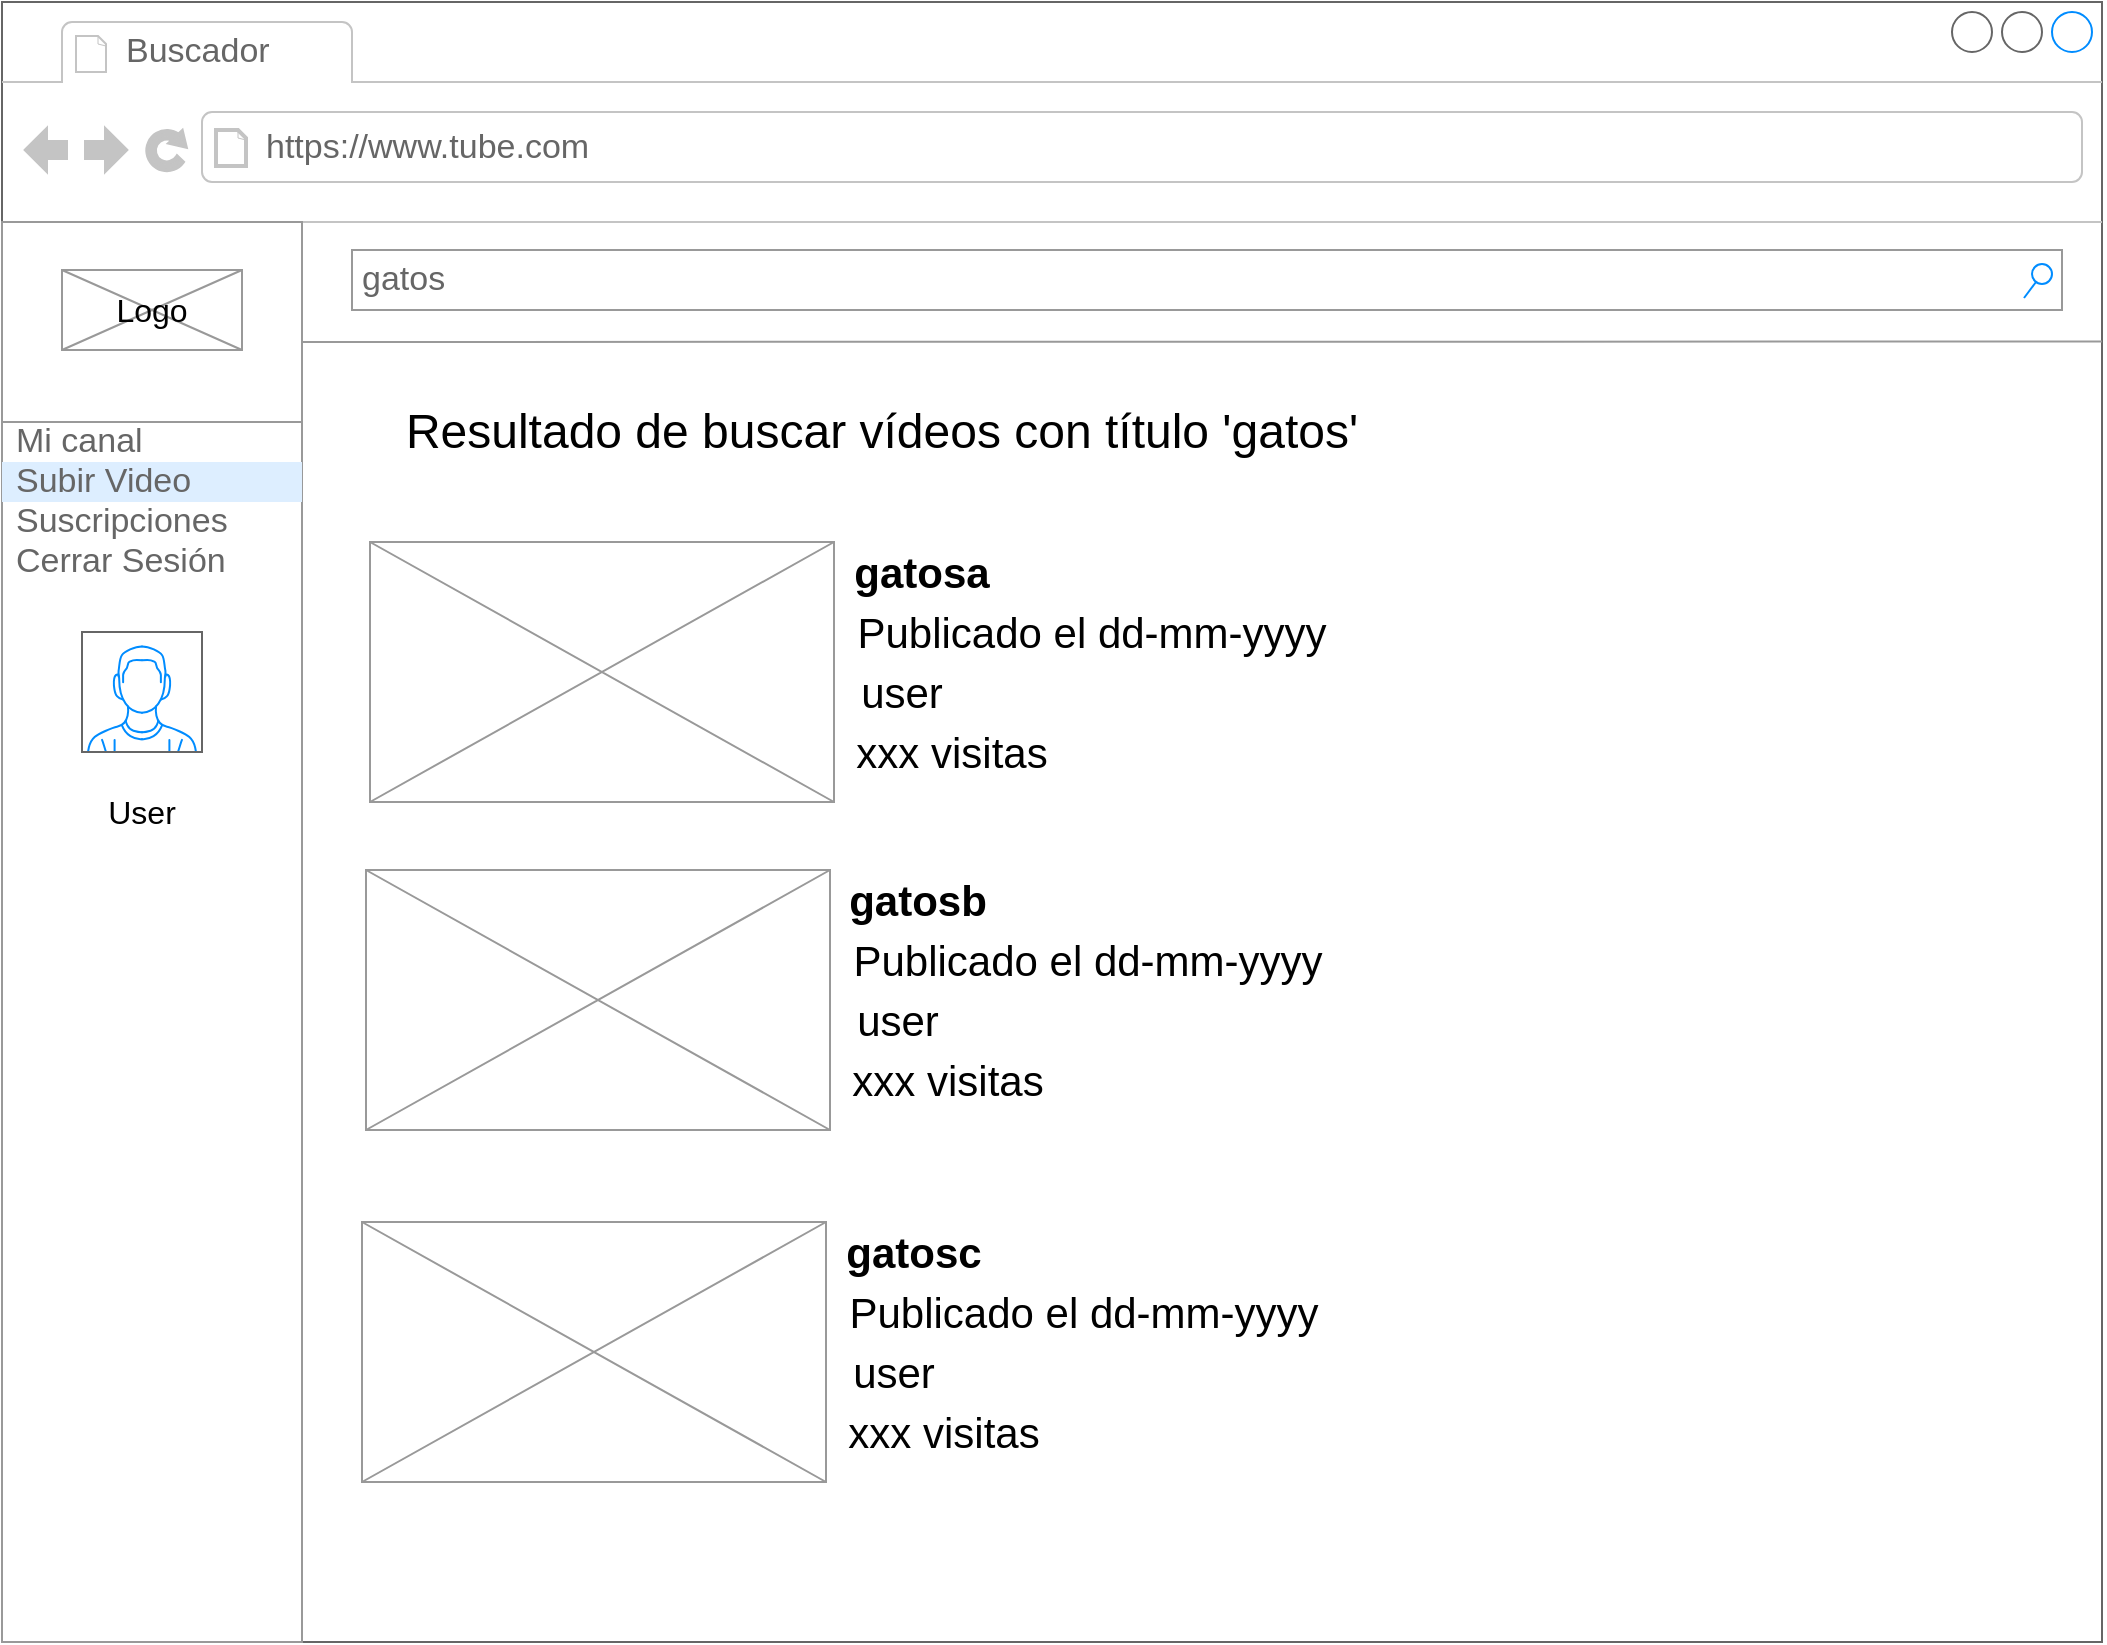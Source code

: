 <mxfile version="10.6.6" type="device"><diagram name="Page-1" id="2cc2dc42-3aac-f2a9-1cec-7a8b7cbee084"><mxGraphModel dx="914" dy="644" grid="1" gridSize="10" guides="1" tooltips="1" connect="1" arrows="1" fold="1" page="1" pageScale="1" pageWidth="1100" pageHeight="850" background="#ffffff" math="0" shadow="0"><root><mxCell id="0"/><mxCell id="1" parent="0"/><mxCell id="7026571954dc6520-1" value="" style="strokeWidth=1;shadow=0;dashed=0;align=center;html=1;shape=mxgraph.mockup.containers.browserWindow;rSize=0;fillColor=#ffffff;strokeColor=#666666;mainText=,;recursiveResize=0;rounded=0;labelBackgroundColor=none;fontFamily=Verdana;fontSize=12;fontColor=#000000;" parent="1" vertex="1"><mxGeometry x="30" y="20" width="1050" height="820" as="geometry"/></mxCell><mxCell id="7026571954dc6520-2" value="Buscador" style="strokeWidth=1;shadow=0;dashed=0;align=center;html=1;shape=mxgraph.mockup.containers.anchor;fontSize=17;fontColor=#666666;align=left;" parent="7026571954dc6520-1" vertex="1"><mxGeometry x="60" y="12" width="110" height="26" as="geometry"/></mxCell><mxCell id="7026571954dc6520-3" value="https://www.tube.com" style="strokeWidth=1;shadow=0;dashed=0;align=center;html=1;shape=mxgraph.mockup.containers.anchor;rSize=0;fontSize=17;fontColor=#666666;align=left;" parent="7026571954dc6520-1" vertex="1"><mxGeometry x="130" y="60" width="250" height="26" as="geometry"/></mxCell><mxCell id="-4WWqoI9mab1eY8_YWy1-1" value="" style="strokeWidth=1;shadow=0;dashed=0;align=center;html=1;shape=mxgraph.mockup.forms.rrect;rSize=0;strokeColor=#999999;fillColor=#ffffff;" parent="7026571954dc6520-1" vertex="1"><mxGeometry y="110" width="150" height="710" as="geometry"/></mxCell><mxCell id="-4WWqoI9mab1eY8_YWy1-2" value="" style="strokeWidth=1;shadow=0;dashed=0;align=center;html=1;shape=mxgraph.mockup.forms.rrect;rSize=0;strokeColor=#999999;fontColor=#008cff;fontSize=17;fillColor=#ffffff;resizeWidth=1;verticalAlign=bottom;" parent="-4WWqoI9mab1eY8_YWy1-1" vertex="1"><mxGeometry width="150" height="100" relative="1" as="geometry"><mxPoint as="offset"/></mxGeometry></mxCell><mxCell id="-4WWqoI9mab1eY8_YWy1-4" value="Mi canal" style="strokeWidth=1;shadow=0;dashed=0;align=center;html=1;shape=mxgraph.mockup.forms.anchor;fontSize=17;fontColor=#666666;align=left;spacingLeft=5;resizeWidth=1;" parent="-4WWqoI9mab1eY8_YWy1-1" vertex="1"><mxGeometry width="150" height="20" relative="1" as="geometry"><mxPoint y="100" as="offset"/></mxGeometry></mxCell><mxCell id="-4WWqoI9mab1eY8_YWy1-6" value="Cerrar Sesión" style="strokeWidth=1;shadow=0;dashed=0;align=center;html=1;shape=mxgraph.mockup.forms.anchor;fontSize=17;fontColor=#666666;align=left;spacingLeft=5;resizeWidth=1;" parent="-4WWqoI9mab1eY8_YWy1-1" vertex="1"><mxGeometry width="150" height="20" relative="1" as="geometry"><mxPoint y="160" as="offset"/></mxGeometry></mxCell><mxCell id="-4WWqoI9mab1eY8_YWy1-5" value="Subir Video" style="strokeWidth=1;shadow=0;dashed=0;align=center;html=1;shape=mxgraph.mockup.forms.rrect;rSize=0;fontSize=17;fontColor=#666666;align=left;spacingLeft=5;fillColor=#ddeeff;strokeColor=none;resizeWidth=1;" parent="-4WWqoI9mab1eY8_YWy1-1" vertex="1"><mxGeometry width="150" height="20" relative="1" as="geometry"><mxPoint y="120" as="offset"/></mxGeometry></mxCell><mxCell id="-4WWqoI9mab1eY8_YWy1-7" value="" style="verticalLabelPosition=bottom;shadow=0;dashed=0;align=center;html=1;verticalAlign=top;strokeWidth=1;shape=mxgraph.mockup.containers.userMale;strokeColor=#666666;strokeColor2=#008cff;fillColor=#ffffff;" parent="-4WWqoI9mab1eY8_YWy1-1" vertex="1"><mxGeometry x="40" y="205" width="60" height="60" as="geometry"/></mxCell><mxCell id="-4WWqoI9mab1eY8_YWy1-60" value="Suscripciones" style="text;html=1;strokeColor=none;fillColor=none;align=left;verticalAlign=middle;whiteSpace=wrap;rounded=0;fontSize=17;fontColor=#666666;" parent="-4WWqoI9mab1eY8_YWy1-1" vertex="1"><mxGeometry x="5" y="140" width="140" height="20" as="geometry"/></mxCell><mxCell id="-4WWqoI9mab1eY8_YWy1-49" value="&lt;div align=&quot;center&quot;&gt;Logo&lt;/div&gt;" style="text;html=1;strokeColor=none;fillColor=none;align=left;verticalAlign=middle;whiteSpace=wrap;rounded=0;fontStyle=1;fontSize=16;" parent="-4WWqoI9mab1eY8_YWy1-1" vertex="1"><mxGeometry x="50" y="34" width="50" height="20" as="geometry"/></mxCell><mxCell id="-4WWqoI9mab1eY8_YWy1-48" value="" style="verticalLabelPosition=bottom;shadow=0;dashed=0;align=center;html=1;verticalAlign=top;strokeWidth=1;shape=mxgraph.mockup.graphics.simpleIcon;strokeColor=#999999;fillColor=#ffffff;fontSize=16;" parent="-4WWqoI9mab1eY8_YWy1-1" vertex="1"><mxGeometry x="30" y="24" width="90" height="40" as="geometry"/></mxCell><mxCell id="q2iT-z8qO4uG5c_oZrv2-23" value="&lt;span style=&quot;font-size: 16px&quot;&gt;Logo&lt;/span&gt;" style="text;html=1;strokeColor=none;fillColor=none;align=center;verticalAlign=middle;whiteSpace=wrap;rounded=0;" parent="-4WWqoI9mab1eY8_YWy1-1" vertex="1"><mxGeometry x="25" y="29" width="100" height="30" as="geometry"/></mxCell><mxCell id="q2iT-z8qO4uG5c_oZrv2-22" value="&lt;span style=&quot;font-size: 16px&quot;&gt;User&lt;/span&gt;" style="text;html=1;strokeColor=none;fillColor=none;align=center;verticalAlign=middle;whiteSpace=wrap;rounded=0;" parent="-4WWqoI9mab1eY8_YWy1-1" vertex="1"><mxGeometry x="49" y="280" width="42" height="30" as="geometry"/></mxCell><mxCell id="-4WWqoI9mab1eY8_YWy1-47" value="" style="endArrow=none;html=1;fontSize=16;entryX=1;entryY=0.207;entryDx=0;entryDy=0;entryPerimeter=0;strokeColor=#999999;" parent="7026571954dc6520-1" target="7026571954dc6520-1" edge="1"><mxGeometry width="50" height="50" relative="1" as="geometry"><mxPoint x="150" y="170" as="sourcePoint"/><mxPoint x="280" y="170" as="targetPoint"/></mxGeometry></mxCell><mxCell id="-4WWqoI9mab1eY8_YWy1-51" value="gatos" style="strokeWidth=1;shadow=0;dashed=0;align=center;html=1;shape=mxgraph.mockup.forms.searchBox;strokeColor=#999999;mainText=;fillColor=#ffffff;strokeColor2=#008cff;fontColor=#666666;fontSize=17;align=left;spacingLeft=3;" parent="7026571954dc6520-1" vertex="1"><mxGeometry x="175" y="124" width="855" height="30" as="geometry"/></mxCell><mxCell id="TR5u1PIHKD38yiOZXvE0-16" value="&lt;span style=&quot;font-size: 24px;&quot;&gt;&lt;font style=&quot;font-size: 24px;&quot;&gt;Resultado de buscar vídeos con título 'gatos'&lt;/font&gt;&lt;/span&gt;" style="text;html=1;strokeColor=none;fillColor=none;align=center;verticalAlign=middle;whiteSpace=wrap;rounded=0;fontStyle=0;fontSize=24;" parent="7026571954dc6520-1" vertex="1"><mxGeometry x="190" y="200" width="500" height="30" as="geometry"/></mxCell><mxCell id="SAO4BVutqTC6-JricfXM-2" value="&lt;font style=&quot;font-size: 21px;&quot;&gt;&lt;b style=&quot;font-size: 21px;&quot;&gt;gatosa&lt;/b&gt;&lt;/font&gt;" style="text;html=1;strokeColor=none;fillColor=none;align=center;verticalAlign=middle;whiteSpace=wrap;rounded=0;fontStyle=0;fontSize=21;" vertex="1" parent="7026571954dc6520-1"><mxGeometry x="420" y="270" width="80" height="30" as="geometry"/></mxCell><mxCell id="SAO4BVutqTC6-JricfXM-3" value="&lt;font style=&quot;font-size: 21px&quot;&gt;&lt;span style=&quot;font-size: 21px&quot;&gt;Publicado el dd-mm-yyyy&lt;/span&gt;&lt;/font&gt;" style="text;html=1;strokeColor=none;fillColor=none;align=center;verticalAlign=middle;whiteSpace=wrap;rounded=0;fontStyle=0;fontSize=21;" vertex="1" parent="7026571954dc6520-1"><mxGeometry x="420" y="300" width="250" height="30" as="geometry"/></mxCell><mxCell id="SAO4BVutqTC6-JricfXM-4" value="&lt;font style=&quot;font-size: 21px&quot;&gt;&lt;span style=&quot;font-size: 21px&quot;&gt;user&lt;/span&gt;&lt;/font&gt;" style="text;html=1;strokeColor=none;fillColor=none;align=center;verticalAlign=middle;whiteSpace=wrap;rounded=0;fontStyle=0;fontSize=21;" vertex="1" parent="7026571954dc6520-1"><mxGeometry x="425" y="330" width="50" height="30" as="geometry"/></mxCell><mxCell id="SAO4BVutqTC6-JricfXM-5" value="&lt;font style=&quot;font-size: 21px&quot;&gt;&lt;span style=&quot;font-size: 21px&quot;&gt;xxx visitas&lt;/span&gt;&lt;/font&gt;" style="text;html=1;strokeColor=none;fillColor=none;align=center;verticalAlign=middle;whiteSpace=wrap;rounded=0;fontStyle=0;fontSize=21;" vertex="1" parent="7026571954dc6520-1"><mxGeometry x="410" y="360" width="130" height="30" as="geometry"/></mxCell><mxCell id="SAO4BVutqTC6-JricfXM-34" value="&lt;font style=&quot;font-size: 21px&quot;&gt;&lt;b style=&quot;font-size: 21px&quot;&gt;gatosb&lt;/b&gt;&lt;/font&gt;" style="text;html=1;strokeColor=none;fillColor=none;align=center;verticalAlign=middle;whiteSpace=wrap;rounded=0;fontStyle=0;fontSize=21;" vertex="1" parent="7026571954dc6520-1"><mxGeometry x="418" y="434" width="80" height="30" as="geometry"/></mxCell><mxCell id="SAO4BVutqTC6-JricfXM-35" value="&lt;font style=&quot;font-size: 21px&quot;&gt;&lt;span style=&quot;font-size: 21px&quot;&gt;Publicado el dd-mm-yyyy&lt;/span&gt;&lt;/font&gt;" style="text;html=1;strokeColor=none;fillColor=none;align=center;verticalAlign=middle;whiteSpace=wrap;rounded=0;fontStyle=0;fontSize=21;" vertex="1" parent="7026571954dc6520-1"><mxGeometry x="418" y="464" width="250" height="30" as="geometry"/></mxCell><mxCell id="SAO4BVutqTC6-JricfXM-36" value="&lt;font style=&quot;font-size: 21px&quot;&gt;&lt;span style=&quot;font-size: 21px&quot;&gt;user&lt;/span&gt;&lt;/font&gt;" style="text;html=1;strokeColor=none;fillColor=none;align=center;verticalAlign=middle;whiteSpace=wrap;rounded=0;fontStyle=0;fontSize=21;" vertex="1" parent="7026571954dc6520-1"><mxGeometry x="423" y="494" width="50" height="30" as="geometry"/></mxCell><mxCell id="SAO4BVutqTC6-JricfXM-37" value="&lt;font style=&quot;font-size: 21px&quot;&gt;&lt;span style=&quot;font-size: 21px&quot;&gt;xxx visitas&lt;/span&gt;&lt;/font&gt;" style="text;html=1;strokeColor=none;fillColor=none;align=center;verticalAlign=middle;whiteSpace=wrap;rounded=0;fontStyle=0;fontSize=21;" vertex="1" parent="7026571954dc6520-1"><mxGeometry x="408" y="524" width="130" height="30" as="geometry"/></mxCell><mxCell id="SAO4BVutqTC6-JricfXM-38" value="" style="verticalLabelPosition=bottom;shadow=0;dashed=0;align=center;html=1;verticalAlign=top;strokeWidth=1;shape=mxgraph.mockup.graphics.simpleIcon;strokeColor=#999999;fillColor=#ffffff;aspect=fixed;" vertex="1" parent="7026571954dc6520-1"><mxGeometry x="182" y="434" width="232" height="130" as="geometry"/></mxCell><mxCell id="SAO4BVutqTC6-JricfXM-39" value="&lt;font style=&quot;font-size: 21px&quot;&gt;&lt;b style=&quot;font-size: 21px&quot;&gt;gatosc&lt;/b&gt;&lt;/font&gt;" style="text;html=1;strokeColor=none;fillColor=none;align=center;verticalAlign=middle;whiteSpace=wrap;rounded=0;fontStyle=0;fontSize=21;" vertex="1" parent="7026571954dc6520-1"><mxGeometry x="416" y="610" width="80" height="30" as="geometry"/></mxCell><mxCell id="SAO4BVutqTC6-JricfXM-40" value="&lt;font style=&quot;font-size: 21px&quot;&gt;&lt;span style=&quot;font-size: 21px&quot;&gt;Publicado el dd-mm-yyyy&lt;/span&gt;&lt;/font&gt;" style="text;html=1;strokeColor=none;fillColor=none;align=center;verticalAlign=middle;whiteSpace=wrap;rounded=0;fontStyle=0;fontSize=21;" vertex="1" parent="7026571954dc6520-1"><mxGeometry x="416" y="640" width="250" height="30" as="geometry"/></mxCell><mxCell id="SAO4BVutqTC6-JricfXM-41" value="&lt;font style=&quot;font-size: 21px&quot;&gt;&lt;span style=&quot;font-size: 21px&quot;&gt;user&lt;/span&gt;&lt;/font&gt;" style="text;html=1;strokeColor=none;fillColor=none;align=center;verticalAlign=middle;whiteSpace=wrap;rounded=0;fontStyle=0;fontSize=21;" vertex="1" parent="7026571954dc6520-1"><mxGeometry x="421" y="670" width="50" height="30" as="geometry"/></mxCell><mxCell id="SAO4BVutqTC6-JricfXM-42" value="&lt;font style=&quot;font-size: 21px&quot;&gt;&lt;span style=&quot;font-size: 21px&quot;&gt;xxx visitas&lt;/span&gt;&lt;/font&gt;" style="text;html=1;strokeColor=none;fillColor=none;align=center;verticalAlign=middle;whiteSpace=wrap;rounded=0;fontStyle=0;fontSize=21;" vertex="1" parent="7026571954dc6520-1"><mxGeometry x="406" y="700" width="130" height="30" as="geometry"/></mxCell><mxCell id="SAO4BVutqTC6-JricfXM-43" value="" style="verticalLabelPosition=bottom;shadow=0;dashed=0;align=center;html=1;verticalAlign=top;strokeWidth=1;shape=mxgraph.mockup.graphics.simpleIcon;strokeColor=#999999;fillColor=#ffffff;aspect=fixed;" vertex="1" parent="7026571954dc6520-1"><mxGeometry x="180" y="610" width="232" height="130" as="geometry"/></mxCell><mxCell id="SAO4BVutqTC6-JricfXM-1" value="" style="verticalLabelPosition=bottom;shadow=0;dashed=0;align=center;html=1;verticalAlign=top;strokeWidth=1;shape=mxgraph.mockup.graphics.simpleIcon;strokeColor=#999999;fillColor=#ffffff;aspect=fixed;" vertex="1" parent="1"><mxGeometry x="214" y="290" width="232" height="130" as="geometry"/></mxCell></root></mxGraphModel></diagram></mxfile>